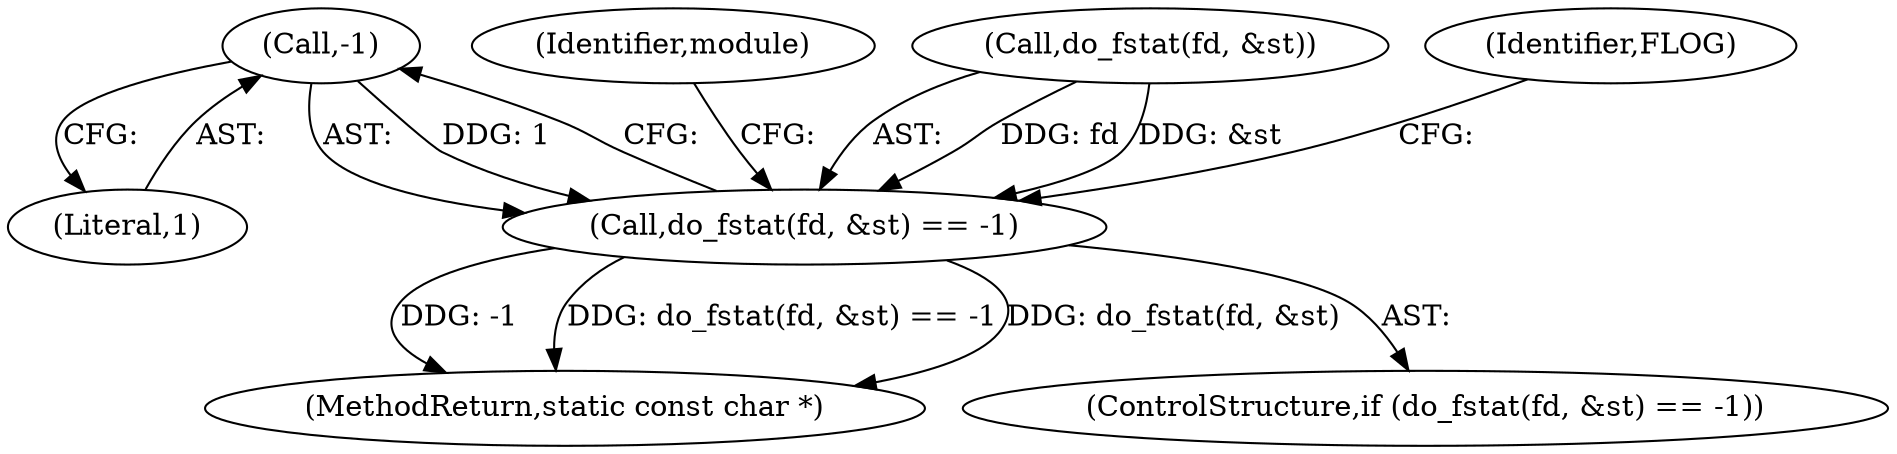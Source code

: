 digraph "1_samba_0dedfbce2c1b851684ba658861fe9d620636c56a@del" {
"1000157" [label="(Call,-1)"];
"1000152" [label="(Call,do_fstat(fd, &st) == -1)"];
"1000157" [label="(Call,-1)"];
"1000197" [label="(MethodReturn,static const char *)"];
"1000152" [label="(Call,do_fstat(fd, &st) == -1)"];
"1000158" [label="(Literal,1)"];
"1000171" [label="(Identifier,module)"];
"1000153" [label="(Call,do_fstat(fd, &st))"];
"1000161" [label="(Identifier,FLOG)"];
"1000151" [label="(ControlStructure,if (do_fstat(fd, &st) == -1))"];
"1000157" -> "1000152"  [label="AST: "];
"1000157" -> "1000158"  [label="CFG: "];
"1000158" -> "1000157"  [label="AST: "];
"1000152" -> "1000157"  [label="CFG: "];
"1000157" -> "1000152"  [label="DDG: 1"];
"1000152" -> "1000151"  [label="AST: "];
"1000153" -> "1000152"  [label="AST: "];
"1000161" -> "1000152"  [label="CFG: "];
"1000171" -> "1000152"  [label="CFG: "];
"1000152" -> "1000197"  [label="DDG: -1"];
"1000152" -> "1000197"  [label="DDG: do_fstat(fd, &st) == -1"];
"1000152" -> "1000197"  [label="DDG: do_fstat(fd, &st)"];
"1000153" -> "1000152"  [label="DDG: fd"];
"1000153" -> "1000152"  [label="DDG: &st"];
}
